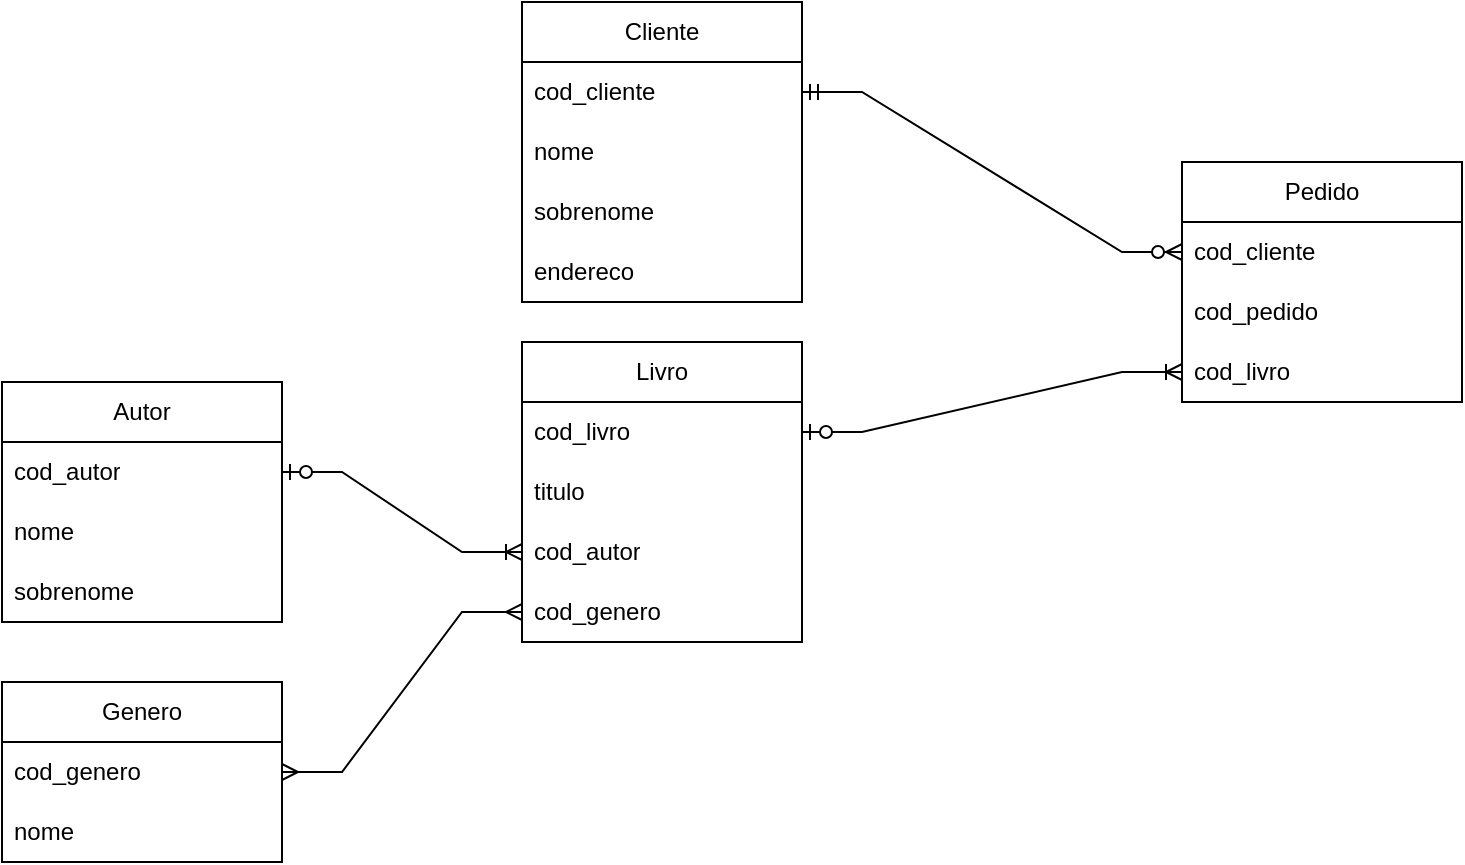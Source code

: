 <mxfile version="24.7.7">
  <diagram name="Página-1" id="C1j2Y3lgpOfjAG-XYHQS">
    <mxGraphModel dx="1434" dy="754" grid="1" gridSize="10" guides="1" tooltips="1" connect="1" arrows="1" fold="1" page="1" pageScale="1" pageWidth="827" pageHeight="1169" math="0" shadow="0">
      <root>
        <mxCell id="0" />
        <mxCell id="1" parent="0" />
        <mxCell id="sns0f3aWWDKZ5nX9wWF5-1" value="Livro" style="swimlane;fontStyle=0;childLayout=stackLayout;horizontal=1;startSize=30;horizontalStack=0;resizeParent=1;resizeParentMax=0;resizeLast=0;collapsible=1;marginBottom=0;whiteSpace=wrap;html=1;" parent="1" vertex="1">
          <mxGeometry x="270" y="260" width="140" height="150" as="geometry">
            <mxRectangle x="110" y="60" width="70" height="30" as="alternateBounds" />
          </mxGeometry>
        </mxCell>
        <mxCell id="sns0f3aWWDKZ5nX9wWF5-5" value="cod_livro" style="text;strokeColor=none;fillColor=none;align=left;verticalAlign=middle;spacingLeft=4;spacingRight=4;overflow=hidden;points=[[0,0.5],[1,0.5]];portConstraint=eastwest;rotatable=0;whiteSpace=wrap;html=1;" parent="sns0f3aWWDKZ5nX9wWF5-1" vertex="1">
          <mxGeometry y="30" width="140" height="30" as="geometry" />
        </mxCell>
        <mxCell id="sns0f3aWWDKZ5nX9wWF5-2" value="titulo" style="text;strokeColor=none;fillColor=none;align=left;verticalAlign=middle;spacingLeft=4;spacingRight=4;overflow=hidden;points=[[0,0.5],[1,0.5]];portConstraint=eastwest;rotatable=0;whiteSpace=wrap;html=1;" parent="sns0f3aWWDKZ5nX9wWF5-1" vertex="1">
          <mxGeometry y="60" width="140" height="30" as="geometry" />
        </mxCell>
        <mxCell id="sns0f3aWWDKZ5nX9wWF5-3" value="cod_autor" style="text;strokeColor=none;fillColor=none;align=left;verticalAlign=middle;spacingLeft=4;spacingRight=4;overflow=hidden;points=[[0,0.5],[1,0.5]];portConstraint=eastwest;rotatable=0;whiteSpace=wrap;html=1;" parent="sns0f3aWWDKZ5nX9wWF5-1" vertex="1">
          <mxGeometry y="90" width="140" height="30" as="geometry" />
        </mxCell>
        <mxCell id="sns0f3aWWDKZ5nX9wWF5-4" value="cod_genero" style="text;strokeColor=none;fillColor=none;align=left;verticalAlign=middle;spacingLeft=4;spacingRight=4;overflow=hidden;points=[[0,0.5],[1,0.5]];portConstraint=eastwest;rotatable=0;whiteSpace=wrap;html=1;" parent="sns0f3aWWDKZ5nX9wWF5-1" vertex="1">
          <mxGeometry y="120" width="140" height="30" as="geometry" />
        </mxCell>
        <mxCell id="sns0f3aWWDKZ5nX9wWF5-9" value="Autor" style="swimlane;fontStyle=0;childLayout=stackLayout;horizontal=1;startSize=30;horizontalStack=0;resizeParent=1;resizeParentMax=0;resizeLast=0;collapsible=1;marginBottom=0;whiteSpace=wrap;html=1;" parent="1" vertex="1">
          <mxGeometry x="10" y="280" width="140" height="120" as="geometry" />
        </mxCell>
        <mxCell id="sns0f3aWWDKZ5nX9wWF5-10" value="cod_autor" style="text;strokeColor=none;fillColor=none;align=left;verticalAlign=middle;spacingLeft=4;spacingRight=4;overflow=hidden;points=[[0,0.5],[1,0.5]];portConstraint=eastwest;rotatable=0;whiteSpace=wrap;html=1;" parent="sns0f3aWWDKZ5nX9wWF5-9" vertex="1">
          <mxGeometry y="30" width="140" height="30" as="geometry" />
        </mxCell>
        <mxCell id="sns0f3aWWDKZ5nX9wWF5-11" value="nome" style="text;strokeColor=none;fillColor=none;align=left;verticalAlign=middle;spacingLeft=4;spacingRight=4;overflow=hidden;points=[[0,0.5],[1,0.5]];portConstraint=eastwest;rotatable=0;whiteSpace=wrap;html=1;" parent="sns0f3aWWDKZ5nX9wWF5-9" vertex="1">
          <mxGeometry y="60" width="140" height="30" as="geometry" />
        </mxCell>
        <mxCell id="sns0f3aWWDKZ5nX9wWF5-12" value="sobrenome" style="text;strokeColor=none;fillColor=none;align=left;verticalAlign=middle;spacingLeft=4;spacingRight=4;overflow=hidden;points=[[0,0.5],[1,0.5]];portConstraint=eastwest;rotatable=0;whiteSpace=wrap;html=1;" parent="sns0f3aWWDKZ5nX9wWF5-9" vertex="1">
          <mxGeometry y="90" width="140" height="30" as="geometry" />
        </mxCell>
        <mxCell id="sns0f3aWWDKZ5nX9wWF5-16" value="Genero" style="swimlane;fontStyle=0;childLayout=stackLayout;horizontal=1;startSize=30;horizontalStack=0;resizeParent=1;resizeParentMax=0;resizeLast=0;collapsible=1;marginBottom=0;whiteSpace=wrap;html=1;" parent="1" vertex="1">
          <mxGeometry x="10" y="430" width="140" height="90" as="geometry" />
        </mxCell>
        <mxCell id="sns0f3aWWDKZ5nX9wWF5-17" value="cod_genero" style="text;strokeColor=none;fillColor=none;align=left;verticalAlign=middle;spacingLeft=4;spacingRight=4;overflow=hidden;points=[[0,0.5],[1,0.5]];portConstraint=eastwest;rotatable=0;whiteSpace=wrap;html=1;" parent="sns0f3aWWDKZ5nX9wWF5-16" vertex="1">
          <mxGeometry y="30" width="140" height="30" as="geometry" />
        </mxCell>
        <mxCell id="sns0f3aWWDKZ5nX9wWF5-18" value="nome" style="text;strokeColor=none;fillColor=none;align=left;verticalAlign=middle;spacingLeft=4;spacingRight=4;overflow=hidden;points=[[0,0.5],[1,0.5]];portConstraint=eastwest;rotatable=0;whiteSpace=wrap;html=1;" parent="sns0f3aWWDKZ5nX9wWF5-16" vertex="1">
          <mxGeometry y="60" width="140" height="30" as="geometry" />
        </mxCell>
        <mxCell id="sns0f3aWWDKZ5nX9wWF5-21" value="Cliente" style="swimlane;fontStyle=0;childLayout=stackLayout;horizontal=1;startSize=30;horizontalStack=0;resizeParent=1;resizeParentMax=0;resizeLast=0;collapsible=1;marginBottom=0;whiteSpace=wrap;html=1;" parent="1" vertex="1">
          <mxGeometry x="270" y="90" width="140" height="150" as="geometry" />
        </mxCell>
        <mxCell id="sns0f3aWWDKZ5nX9wWF5-30" value="cod_cliente" style="text;strokeColor=none;fillColor=none;align=left;verticalAlign=middle;spacingLeft=4;spacingRight=4;overflow=hidden;points=[[0,0.5],[1,0.5]];portConstraint=eastwest;rotatable=0;whiteSpace=wrap;html=1;" parent="sns0f3aWWDKZ5nX9wWF5-21" vertex="1">
          <mxGeometry y="30" width="140" height="30" as="geometry" />
        </mxCell>
        <mxCell id="sns0f3aWWDKZ5nX9wWF5-23" value="nome" style="text;strokeColor=none;fillColor=none;align=left;verticalAlign=middle;spacingLeft=4;spacingRight=4;overflow=hidden;points=[[0,0.5],[1,0.5]];portConstraint=eastwest;rotatable=0;whiteSpace=wrap;html=1;" parent="sns0f3aWWDKZ5nX9wWF5-21" vertex="1">
          <mxGeometry y="60" width="140" height="30" as="geometry" />
        </mxCell>
        <mxCell id="sns0f3aWWDKZ5nX9wWF5-29" value="&lt;div&gt;sobrenome&lt;/div&gt;" style="text;strokeColor=none;fillColor=none;align=left;verticalAlign=middle;spacingLeft=4;spacingRight=4;overflow=hidden;points=[[0,0.5],[1,0.5]];portConstraint=eastwest;rotatable=0;whiteSpace=wrap;html=1;" parent="sns0f3aWWDKZ5nX9wWF5-21" vertex="1">
          <mxGeometry y="90" width="140" height="30" as="geometry" />
        </mxCell>
        <mxCell id="sns0f3aWWDKZ5nX9wWF5-22" value="endereco" style="text;strokeColor=none;fillColor=none;align=left;verticalAlign=middle;spacingLeft=4;spacingRight=4;overflow=hidden;points=[[0,0.5],[1,0.5]];portConstraint=eastwest;rotatable=0;whiteSpace=wrap;html=1;" parent="sns0f3aWWDKZ5nX9wWF5-21" vertex="1">
          <mxGeometry y="120" width="140" height="30" as="geometry" />
        </mxCell>
        <mxCell id="sns0f3aWWDKZ5nX9wWF5-24" value="Pedido" style="swimlane;fontStyle=0;childLayout=stackLayout;horizontal=1;startSize=30;horizontalStack=0;resizeParent=1;resizeParentMax=0;resizeLast=0;collapsible=1;marginBottom=0;whiteSpace=wrap;html=1;" parent="1" vertex="1">
          <mxGeometry x="600" y="170" width="140" height="120" as="geometry" />
        </mxCell>
        <mxCell id="sns0f3aWWDKZ5nX9wWF5-25" value="cod_cliente" style="text;strokeColor=none;fillColor=none;align=left;verticalAlign=middle;spacingLeft=4;spacingRight=4;overflow=hidden;points=[[0,0.5],[1,0.5]];portConstraint=eastwest;rotatable=0;whiteSpace=wrap;html=1;" parent="sns0f3aWWDKZ5nX9wWF5-24" vertex="1">
          <mxGeometry y="30" width="140" height="30" as="geometry" />
        </mxCell>
        <mxCell id="sns0f3aWWDKZ5nX9wWF5-26" value="&lt;div&gt;cod_pedido&lt;/div&gt;" style="text;strokeColor=none;fillColor=none;align=left;verticalAlign=middle;spacingLeft=4;spacingRight=4;overflow=hidden;points=[[0,0.5],[1,0.5]];portConstraint=eastwest;rotatable=0;whiteSpace=wrap;html=1;" parent="sns0f3aWWDKZ5nX9wWF5-24" vertex="1">
          <mxGeometry y="60" width="140" height="30" as="geometry" />
        </mxCell>
        <mxCell id="sns0f3aWWDKZ5nX9wWF5-27" value="&lt;div&gt;cod_livro&lt;/div&gt;" style="text;strokeColor=none;fillColor=none;align=left;verticalAlign=middle;spacingLeft=4;spacingRight=4;overflow=hidden;points=[[0,0.5],[1,0.5]];portConstraint=eastwest;rotatable=0;whiteSpace=wrap;html=1;" parent="sns0f3aWWDKZ5nX9wWF5-24" vertex="1">
          <mxGeometry y="90" width="140" height="30" as="geometry" />
        </mxCell>
        <mxCell id="sns0f3aWWDKZ5nX9wWF5-42" value="" style="edgeStyle=entityRelationEdgeStyle;fontSize=12;html=1;endArrow=ERzeroToMany;startArrow=ERmandOne;rounded=0;entryX=0;entryY=0.5;entryDx=0;entryDy=0;exitX=1;exitY=0.5;exitDx=0;exitDy=0;" parent="1" source="sns0f3aWWDKZ5nX9wWF5-30" target="sns0f3aWWDKZ5nX9wWF5-25" edge="1">
          <mxGeometry width="100" height="100" relative="1" as="geometry">
            <mxPoint x="360" y="440" as="sourcePoint" />
            <mxPoint x="460" y="340" as="targetPoint" />
          </mxGeometry>
        </mxCell>
        <mxCell id="sns0f3aWWDKZ5nX9wWF5-43" value="" style="edgeStyle=entityRelationEdgeStyle;fontSize=12;html=1;endArrow=ERoneToMany;startArrow=ERzeroToOne;rounded=0;entryX=0;entryY=0.5;entryDx=0;entryDy=0;exitX=1;exitY=0.5;exitDx=0;exitDy=0;" parent="1" source="sns0f3aWWDKZ5nX9wWF5-5" target="sns0f3aWWDKZ5nX9wWF5-27" edge="1">
          <mxGeometry width="100" height="100" relative="1" as="geometry">
            <mxPoint x="360" y="440" as="sourcePoint" />
            <mxPoint x="460" y="340" as="targetPoint" />
          </mxGeometry>
        </mxCell>
        <mxCell id="sns0f3aWWDKZ5nX9wWF5-44" value="" style="edgeStyle=entityRelationEdgeStyle;fontSize=12;html=1;endArrow=ERoneToMany;startArrow=ERzeroToOne;rounded=0;entryX=0;entryY=0.5;entryDx=0;entryDy=0;exitX=1;exitY=0.5;exitDx=0;exitDy=0;" parent="1" source="sns0f3aWWDKZ5nX9wWF5-10" target="sns0f3aWWDKZ5nX9wWF5-3" edge="1">
          <mxGeometry width="100" height="100" relative="1" as="geometry">
            <mxPoint x="360" y="440" as="sourcePoint" />
            <mxPoint x="460" y="340" as="targetPoint" />
          </mxGeometry>
        </mxCell>
        <mxCell id="sns0f3aWWDKZ5nX9wWF5-46" value="" style="edgeStyle=entityRelationEdgeStyle;fontSize=12;html=1;endArrow=ERmany;startArrow=ERmany;rounded=0;" parent="1" source="sns0f3aWWDKZ5nX9wWF5-17" target="sns0f3aWWDKZ5nX9wWF5-4" edge="1">
          <mxGeometry width="100" height="100" relative="1" as="geometry">
            <mxPoint x="360" y="440" as="sourcePoint" />
            <mxPoint x="460" y="340" as="targetPoint" />
          </mxGeometry>
        </mxCell>
      </root>
    </mxGraphModel>
  </diagram>
</mxfile>
